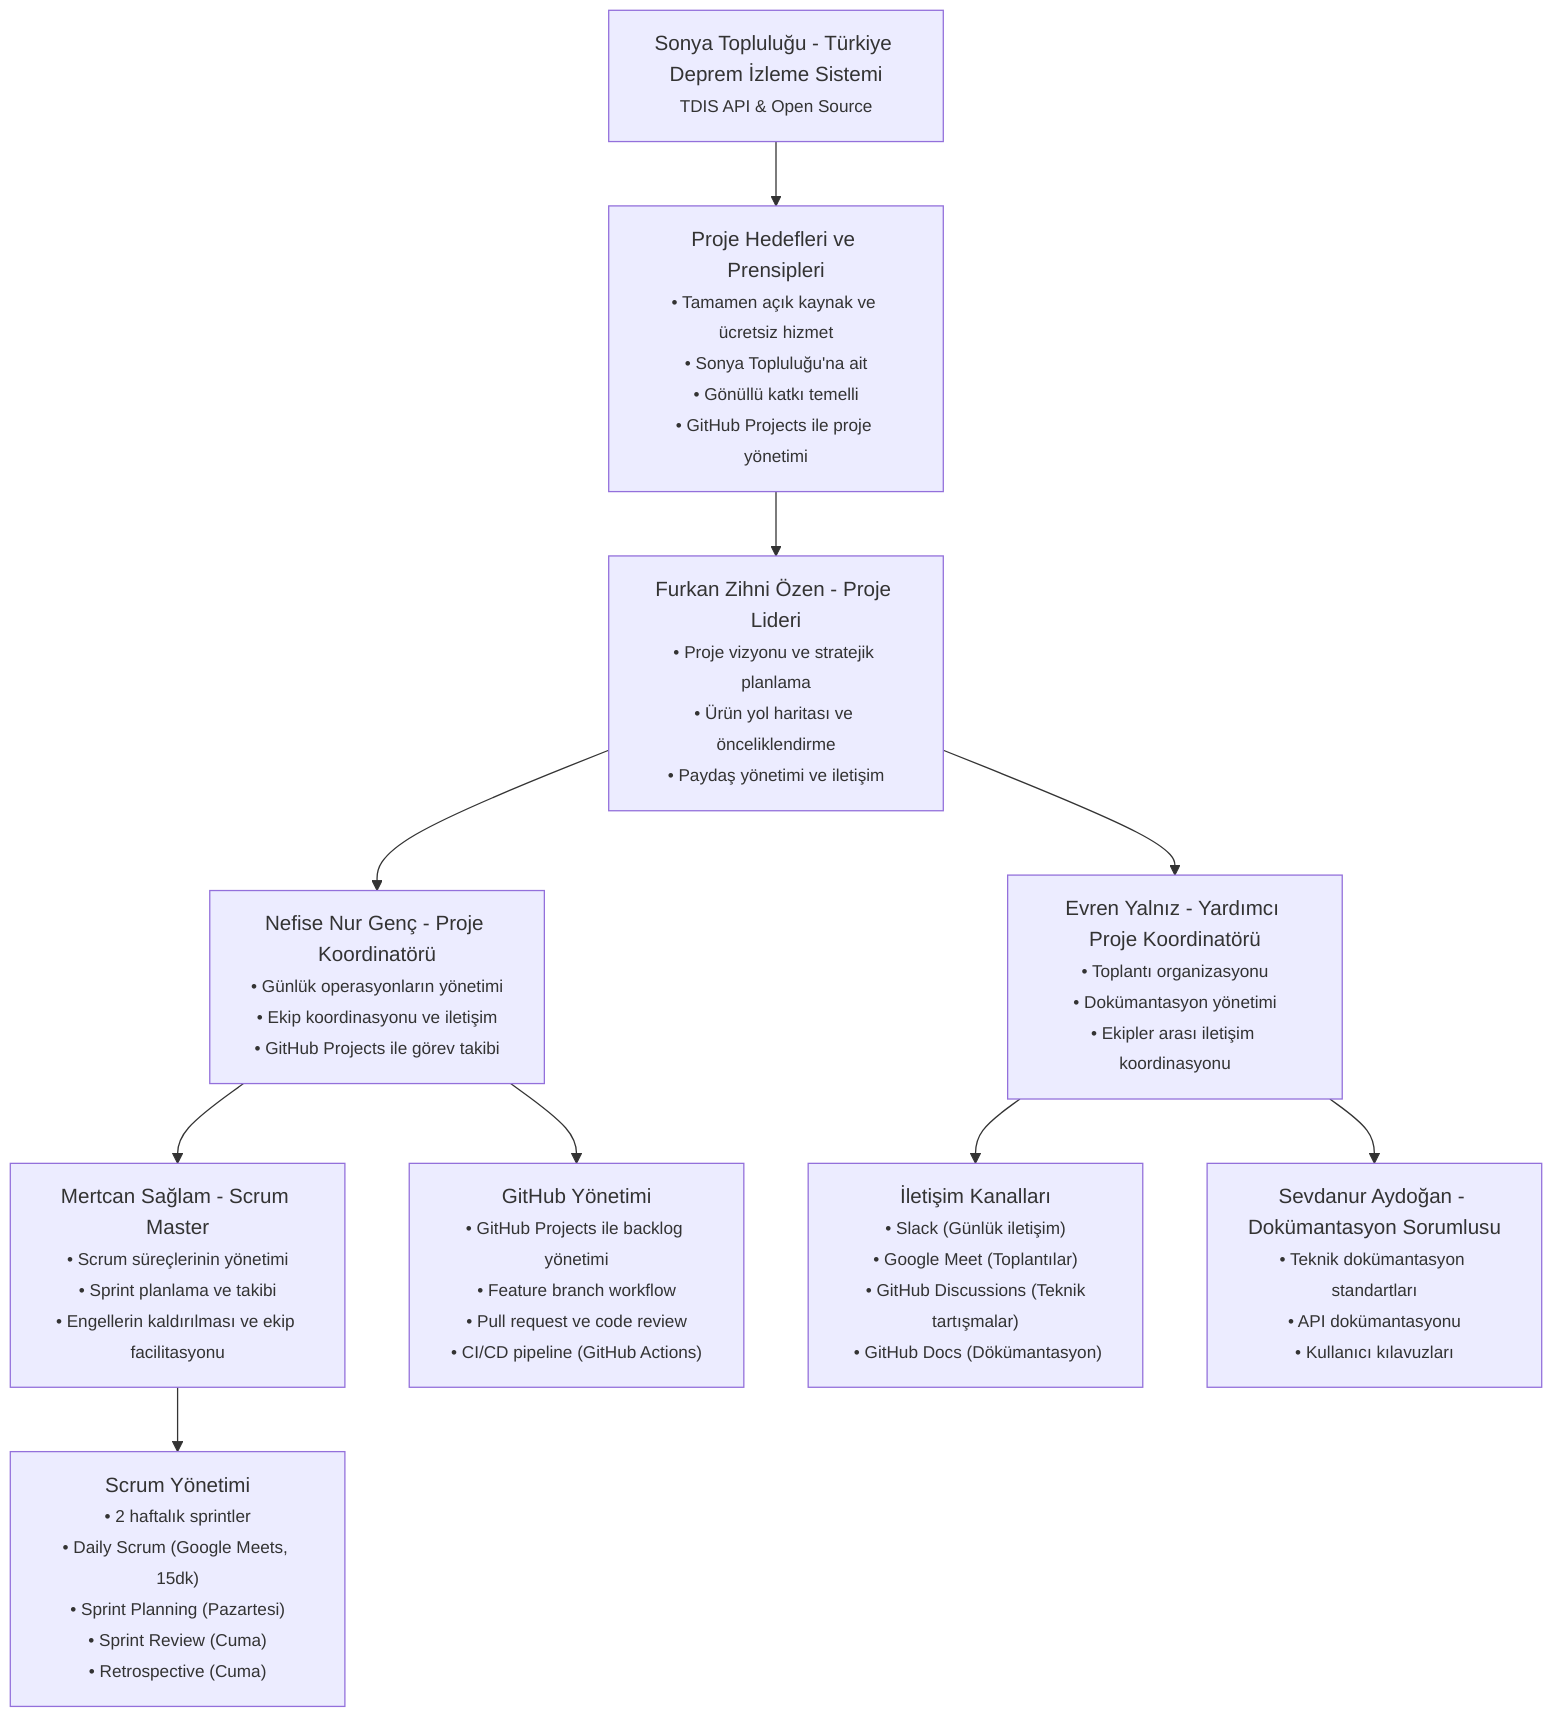 graph TD
    ProjectTitle["Sonya Topluluğu - Türkiye Deprem İzleme Sistemi<br/><small>TDIS API & Open Source</small>"]
    
    ProjeHedefleri["Proje Hedefleri ve Prensipleri<br/><small>• Tamamen açık kaynak ve ücretsiz hizmet<br/>• Sonya Topluluğu'na ait<br/>• Gönüllü katkı temelli<br/>• GitHub Projects ile proje yönetimi</small>"]
    
    ProjeLideri["Furkan Zihni Özen - Proje Lideri<br/><small>• Proje vizyonu ve stratejik planlama<br/>• Ürün yol haritası ve önceliklendirme<br/>• Paydaş yönetimi ve iletişim</small>"]
    
    ProjeKoordinatoru["Nefise Nur Genç - Proje Koordinatörü<br/><small>• Günlük operasyonların yönetimi<br/>• Ekip koordinasyonu ve iletişim<br/>• GitHub Projects ile görev takibi</small>"]
    
    YardimciKoordinatoru["Evren Yalnız - Yardımcı Proje Koordinatörü<br/><small>• Toplantı organizasyonu<br/>• Dokümantasyon yönetimi<br/>• Ekipler arası iletişim koordinasyonu</small>"]
    
    ScrumMaster["Mertcan Sağlam - Scrum Master<br/><small>• Scrum süreçlerinin yönetimi<br/>• Sprint planlama ve takibi<br/>• Engellerin kaldırılması ve ekip facilitasyonu</small>"]
    
    ScrumYonetimi["Scrum Yönetimi<br/><small>• 2 haftalık sprintler<br/>• Daily Scrum (Google Meets, 15dk)<br/>• Sprint Planning (Pazartesi)<br/>• Sprint Review (Cuma)<br/>• Retrospective (Cuma)</small>"]
    
    GitHubYonetimi["GitHub Yönetimi<br/><small>• GitHub Projects ile backlog yönetimi<br/>• Feature branch workflow<br/>• Pull request ve code review<br/>• CI/CD pipeline (GitHub Actions)</small>"]
    
    IletisimKanallari["İletişim Kanalları<br/><small>• Slack (Günlük iletişim)<br/>• Google Meet (Toplantılar)<br/> • GitHub Discussions (Teknik tartışmalar)<br/> • GitHub Docs (Dökümantasyon)</small>"]
    
    DokumantasyonSorumlusu["Sevdanur Aydoğan - Dokümantasyon Sorumlusu<br/><small>• Teknik dokümantasyon standartları<br/>• API dokümantasyonu<br/>• Kullanıcı kılavuzları</small>"]
    
    ProjectTitle --> ProjeHedefleri
    ProjeHedefleri --> ProjeLideri
    ProjeLideri --> ProjeKoordinatoru
    ProjeLideri --> YardimciKoordinatoru
    ProjeKoordinatoru --> ScrumMaster
    ProjeKoordinatoru --> GitHubYonetimi
    YardimciKoordinatoru --> IletisimKanallari
    YardimciKoordinatoru --> DokumantasyonSorumlusu
    ScrumMaster --> ScrumYonetimi